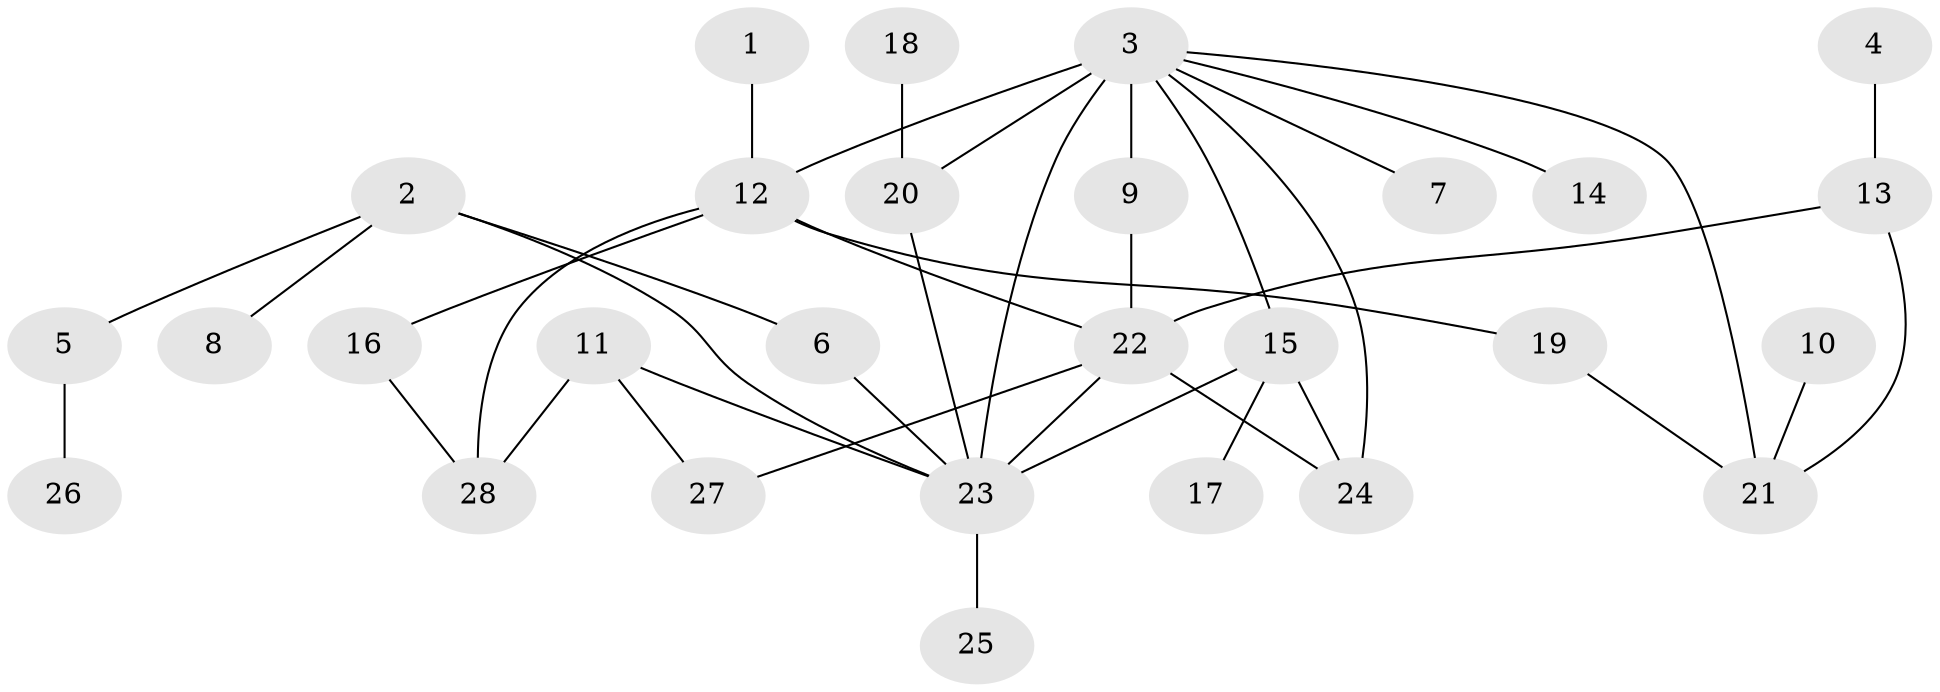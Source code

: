 // original degree distribution, {6: 0.01818181818181818, 3: 0.2, 7: 0.05454545454545454, 4: 0.07272727272727272, 5: 0.05454545454545454, 2: 0.2545454545454545, 1: 0.34545454545454546}
// Generated by graph-tools (version 1.1) at 2025/25/03/09/25 03:25:28]
// undirected, 28 vertices, 39 edges
graph export_dot {
graph [start="1"]
  node [color=gray90,style=filled];
  1;
  2;
  3;
  4;
  5;
  6;
  7;
  8;
  9;
  10;
  11;
  12;
  13;
  14;
  15;
  16;
  17;
  18;
  19;
  20;
  21;
  22;
  23;
  24;
  25;
  26;
  27;
  28;
  1 -- 12 [weight=1.0];
  2 -- 5 [weight=1.0];
  2 -- 6 [weight=1.0];
  2 -- 8 [weight=1.0];
  2 -- 23 [weight=1.0];
  3 -- 7 [weight=1.0];
  3 -- 9 [weight=1.0];
  3 -- 12 [weight=2.0];
  3 -- 14 [weight=1.0];
  3 -- 15 [weight=1.0];
  3 -- 20 [weight=1.0];
  3 -- 21 [weight=1.0];
  3 -- 23 [weight=2.0];
  3 -- 24 [weight=1.0];
  4 -- 13 [weight=1.0];
  5 -- 26 [weight=1.0];
  6 -- 23 [weight=1.0];
  9 -- 22 [weight=1.0];
  10 -- 21 [weight=1.0];
  11 -- 23 [weight=1.0];
  11 -- 27 [weight=1.0];
  11 -- 28 [weight=1.0];
  12 -- 16 [weight=1.0];
  12 -- 19 [weight=1.0];
  12 -- 22 [weight=1.0];
  12 -- 28 [weight=1.0];
  13 -- 21 [weight=1.0];
  13 -- 22 [weight=1.0];
  15 -- 17 [weight=1.0];
  15 -- 23 [weight=1.0];
  15 -- 24 [weight=1.0];
  16 -- 28 [weight=1.0];
  18 -- 20 [weight=1.0];
  19 -- 21 [weight=1.0];
  20 -- 23 [weight=1.0];
  22 -- 23 [weight=1.0];
  22 -- 24 [weight=1.0];
  22 -- 27 [weight=1.0];
  23 -- 25 [weight=1.0];
}
